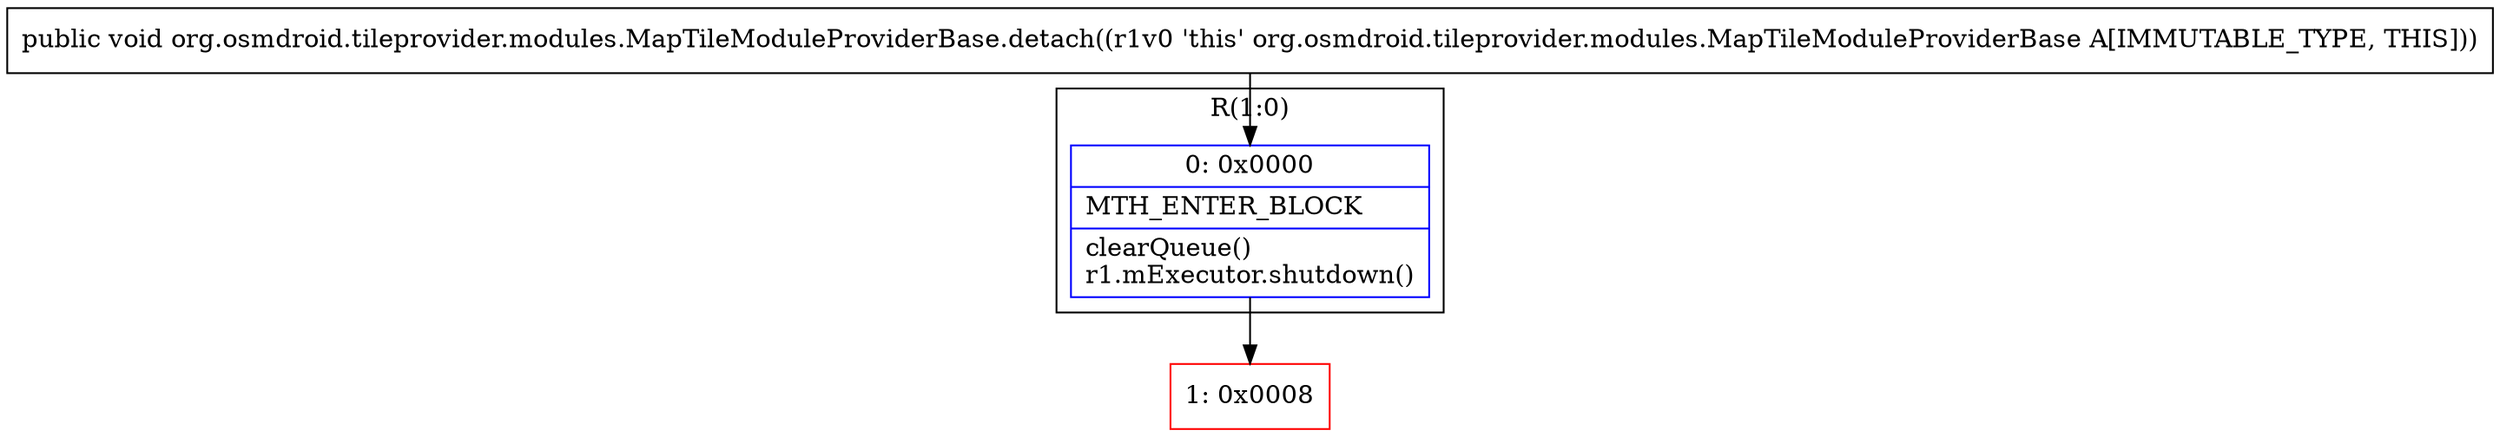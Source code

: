 digraph "CFG fororg.osmdroid.tileprovider.modules.MapTileModuleProviderBase.detach()V" {
subgraph cluster_Region_1083358398 {
label = "R(1:0)";
node [shape=record,color=blue];
Node_0 [shape=record,label="{0\:\ 0x0000|MTH_ENTER_BLOCK\l|clearQueue()\lr1.mExecutor.shutdown()\l}"];
}
Node_1 [shape=record,color=red,label="{1\:\ 0x0008}"];
MethodNode[shape=record,label="{public void org.osmdroid.tileprovider.modules.MapTileModuleProviderBase.detach((r1v0 'this' org.osmdroid.tileprovider.modules.MapTileModuleProviderBase A[IMMUTABLE_TYPE, THIS])) }"];
MethodNode -> Node_0;
Node_0 -> Node_1;
}

